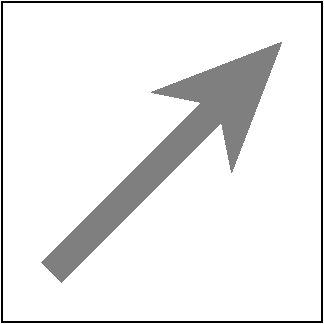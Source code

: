 #FIG 3.2  Produced by xfig version 3.2.5a
Landscape
Center
Inches
A4      
100.00
Single
-2
1200 2
2 2 0 1 0 7 50 -1 -1 0.000 0 0 -1 0 0 5
	 3600 2400 6000 2400 6000 4800 3600 4800 3600 2400
2 3 0 0 0 7 50 -1 10 0.000 0 0 -1 0 0 8
	 3900 4350 4050 4500 5250 3300 5325 3675 5700 2700 4725 3075
	 5100 3150 3900 4350

